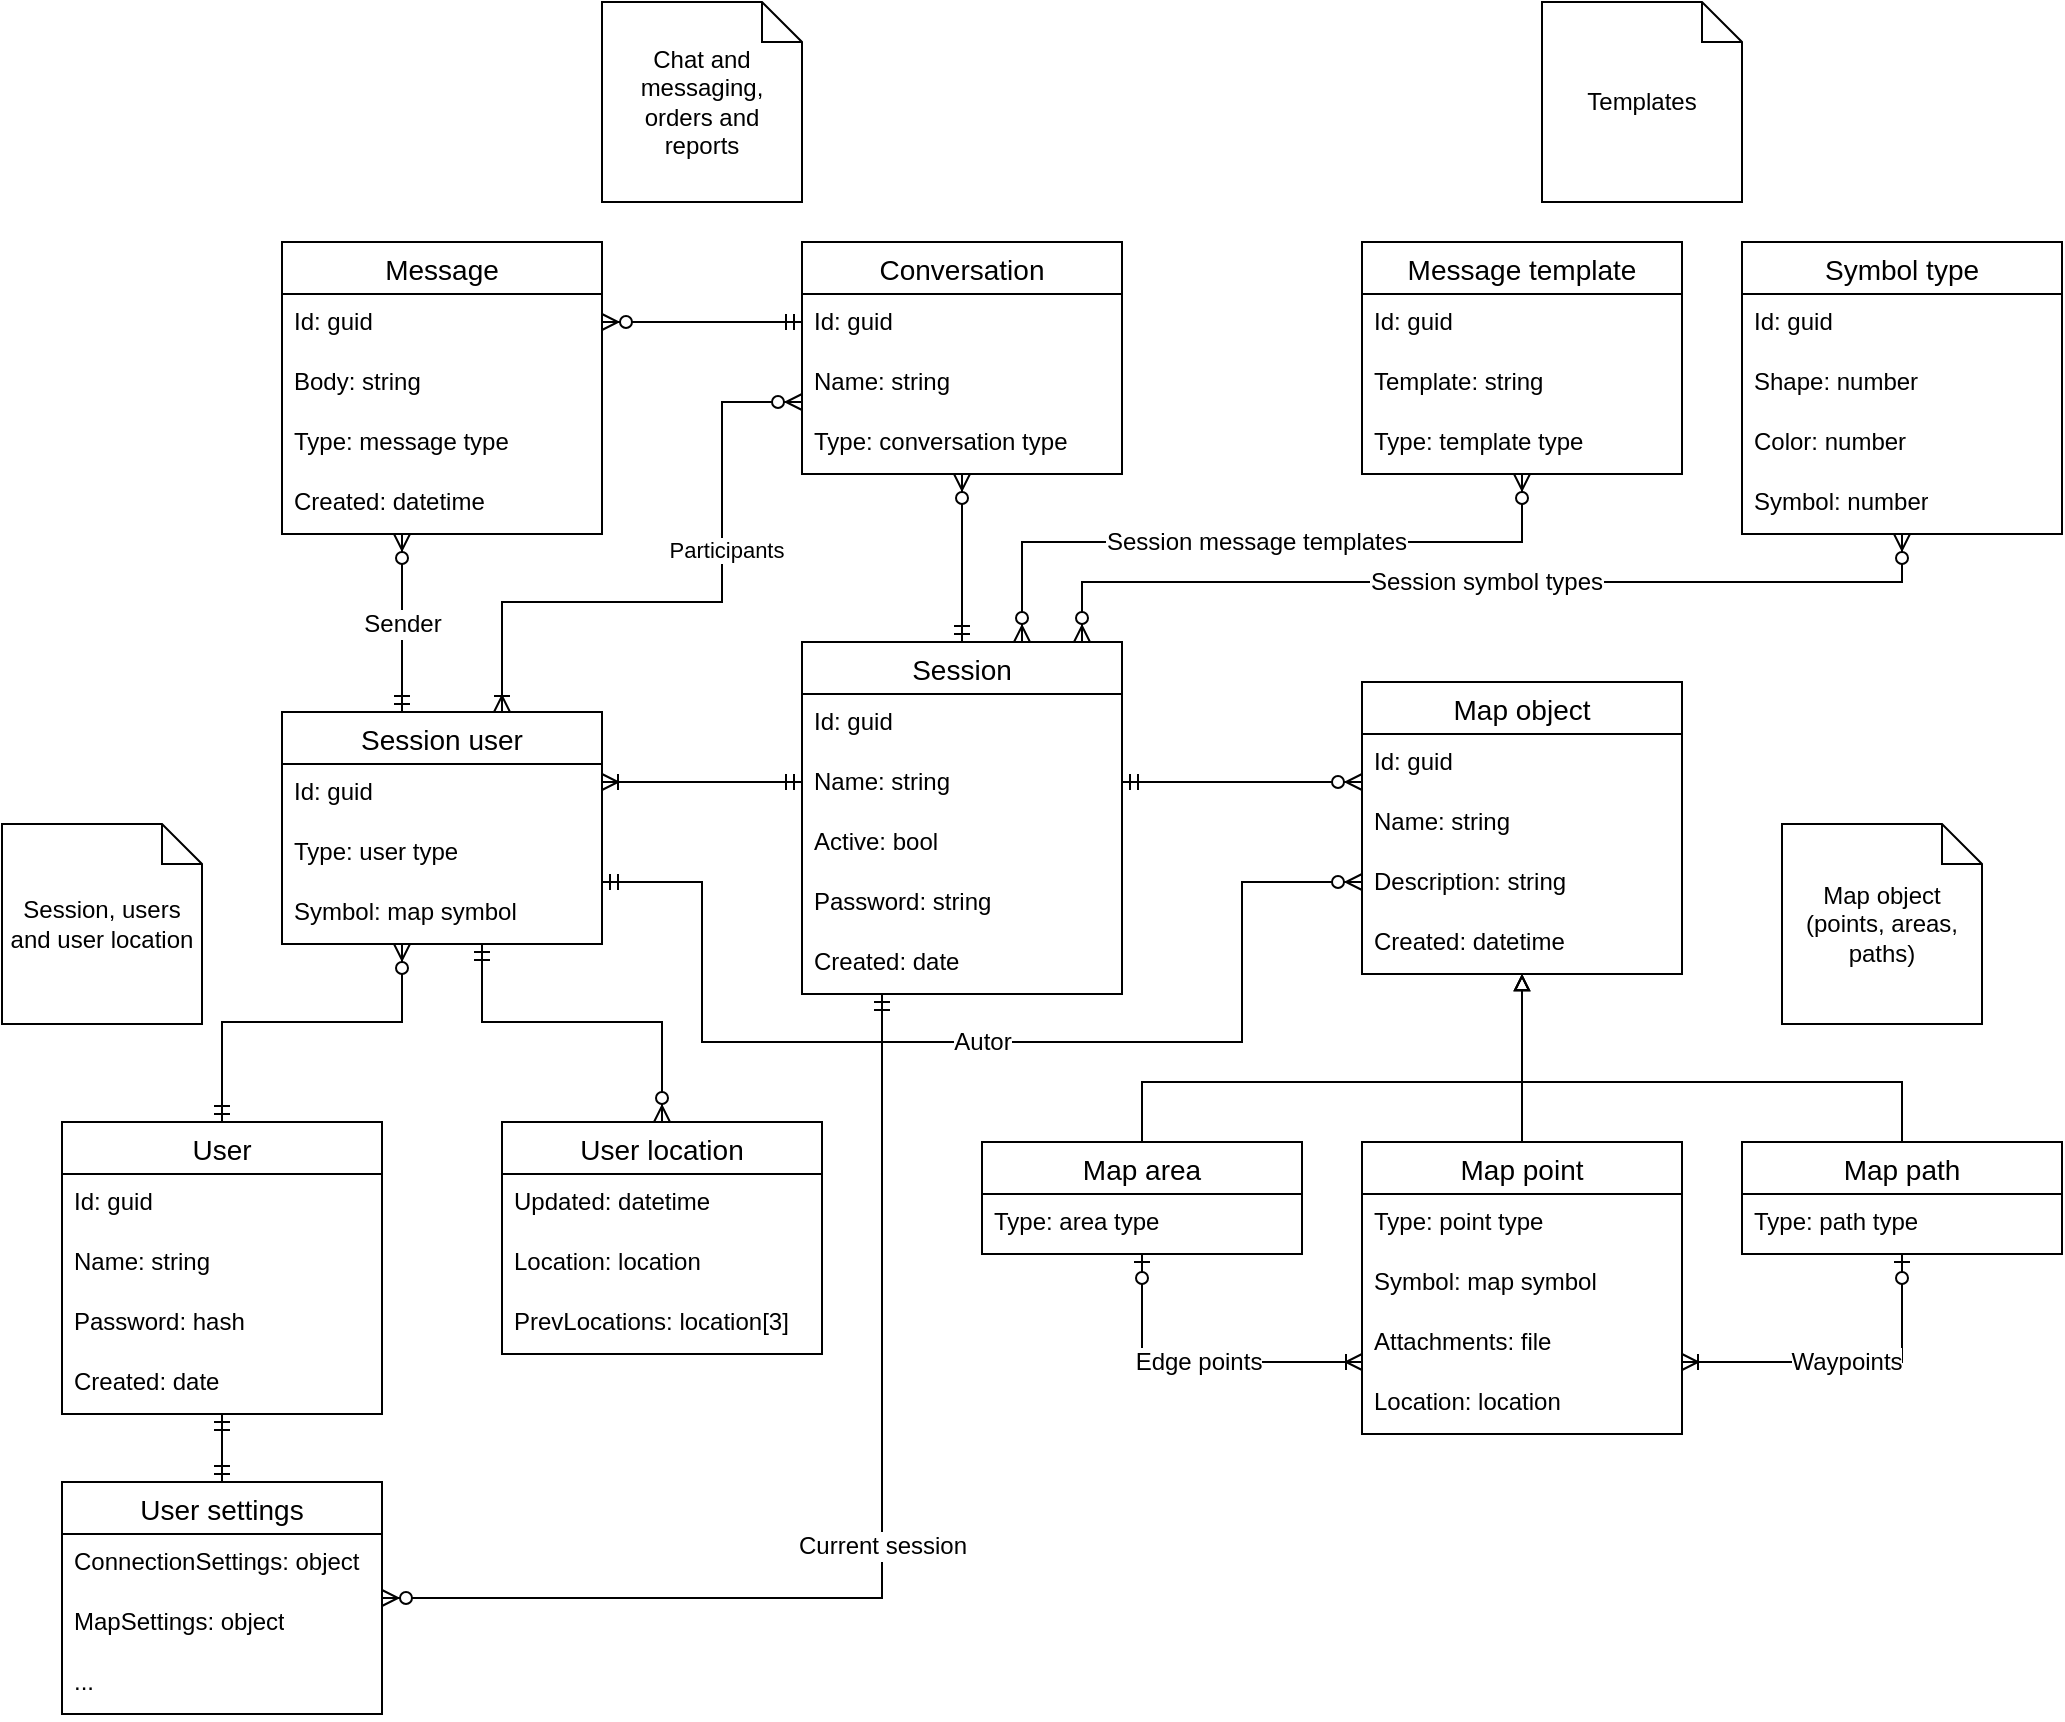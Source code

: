 <mxfile>
    <diagram name="Stránka-1" id="mxYMv7hmJ3leAyFjMj_N">
        <mxGraphModel dx="1573" dy="1900" grid="1" gridSize="10" guides="1" tooltips="1" connect="1" arrows="1" fold="1" page="1" pageScale="1" pageWidth="827" pageHeight="1169" math="0" shadow="0">
            <root>
                <mxCell id="0"/>
                <mxCell id="1" parent="0"/>
                <mxCell id="Y4CCVC96YzXtr7LLr-LR-11" value="Session" style="swimlane;fontStyle=0;childLayout=stackLayout;horizontal=1;startSize=26;horizontalStack=0;resizeParent=1;resizeParentMax=0;resizeLast=0;collapsible=1;marginBottom=0;align=center;fontSize=14;" parent="1" vertex="1">
                    <mxGeometry x="320" y="140" width="160" height="176" as="geometry">
                        <mxRectangle x="334" y="150" width="130" height="30" as="alternateBounds"/>
                    </mxGeometry>
                </mxCell>
                <mxCell id="Y4CCVC96YzXtr7LLr-LR-34" value="Id: guid" style="text;strokeColor=none;fillColor=none;spacingLeft=4;spacingRight=4;overflow=hidden;rotatable=0;points=[[0,0.5],[1,0.5]];portConstraint=eastwest;fontSize=12;whiteSpace=wrap;html=1;" parent="Y4CCVC96YzXtr7LLr-LR-11" vertex="1">
                    <mxGeometry y="26" width="160" height="30" as="geometry"/>
                </mxCell>
                <mxCell id="Y4CCVC96YzXtr7LLr-LR-12" value="Name: string" style="text;strokeColor=none;fillColor=none;spacingLeft=4;spacingRight=4;overflow=hidden;rotatable=0;points=[[0,0.5],[1,0.5]];portConstraint=eastwest;fontSize=12;whiteSpace=wrap;html=1;" parent="Y4CCVC96YzXtr7LLr-LR-11" vertex="1">
                    <mxGeometry y="56" width="160" height="30" as="geometry"/>
                </mxCell>
                <mxCell id="Y4CCVC96YzXtr7LLr-LR-13" value="Active: bool" style="text;strokeColor=none;fillColor=none;spacingLeft=4;spacingRight=4;overflow=hidden;rotatable=0;points=[[0,0.5],[1,0.5]];portConstraint=eastwest;fontSize=12;whiteSpace=wrap;html=1;" parent="Y4CCVC96YzXtr7LLr-LR-11" vertex="1">
                    <mxGeometry y="86" width="160" height="30" as="geometry"/>
                </mxCell>
                <mxCell id="4V5ZWP1HNNa23fcc5zgp-1" value="Password: string" style="text;strokeColor=none;fillColor=none;spacingLeft=4;spacingRight=4;overflow=hidden;rotatable=0;points=[[0,0.5],[1,0.5]];portConstraint=eastwest;fontSize=12;whiteSpace=wrap;html=1;" parent="Y4CCVC96YzXtr7LLr-LR-11" vertex="1">
                    <mxGeometry y="116" width="160" height="30" as="geometry"/>
                </mxCell>
                <mxCell id="Y4CCVC96YzXtr7LLr-LR-14" value="Created: date" style="text;strokeColor=none;fillColor=none;spacingLeft=4;spacingRight=4;overflow=hidden;rotatable=0;points=[[0,0.5],[1,0.5]];portConstraint=eastwest;fontSize=12;whiteSpace=wrap;html=1;" parent="Y4CCVC96YzXtr7LLr-LR-11" vertex="1">
                    <mxGeometry y="146" width="160" height="30" as="geometry"/>
                </mxCell>
                <mxCell id="Y4CCVC96YzXtr7LLr-LR-16" value="User" style="swimlane;fontStyle=0;childLayout=stackLayout;horizontal=1;startSize=26;horizontalStack=0;resizeParent=1;resizeParentMax=0;resizeLast=0;collapsible=1;marginBottom=0;align=center;fontSize=14;" parent="1" vertex="1">
                    <mxGeometry x="-50" y="380" width="160" height="146" as="geometry"/>
                </mxCell>
                <mxCell id="Y4CCVC96YzXtr7LLr-LR-35" value="Id: guid" style="text;strokeColor=none;fillColor=none;spacingLeft=4;spacingRight=4;overflow=hidden;rotatable=0;points=[[0,0.5],[1,0.5]];portConstraint=eastwest;fontSize=12;whiteSpace=wrap;html=1;" parent="Y4CCVC96YzXtr7LLr-LR-16" vertex="1">
                    <mxGeometry y="26" width="160" height="30" as="geometry"/>
                </mxCell>
                <mxCell id="Y4CCVC96YzXtr7LLr-LR-17" value="Name: string" style="text;strokeColor=none;fillColor=none;spacingLeft=4;spacingRight=4;overflow=hidden;rotatable=0;points=[[0,0.5],[1,0.5]];portConstraint=eastwest;fontSize=12;whiteSpace=wrap;html=1;" parent="Y4CCVC96YzXtr7LLr-LR-16" vertex="1">
                    <mxGeometry y="56" width="160" height="30" as="geometry"/>
                </mxCell>
                <mxCell id="Y4CCVC96YzXtr7LLr-LR-18" value="Password: hash" style="text;strokeColor=none;fillColor=none;spacingLeft=4;spacingRight=4;overflow=hidden;rotatable=0;points=[[0,0.5],[1,0.5]];portConstraint=eastwest;fontSize=12;whiteSpace=wrap;html=1;" parent="Y4CCVC96YzXtr7LLr-LR-16" vertex="1">
                    <mxGeometry y="86" width="160" height="30" as="geometry"/>
                </mxCell>
                <mxCell id="Y4CCVC96YzXtr7LLr-LR-19" value="Created: date" style="text;strokeColor=none;fillColor=none;spacingLeft=4;spacingRight=4;overflow=hidden;rotatable=0;points=[[0,0.5],[1,0.5]];portConstraint=eastwest;fontSize=12;whiteSpace=wrap;html=1;" parent="Y4CCVC96YzXtr7LLr-LR-16" vertex="1">
                    <mxGeometry y="116" width="160" height="30" as="geometry"/>
                </mxCell>
                <mxCell id="Y4CCVC96YzXtr7LLr-LR-20" value="Session user" style="swimlane;fontStyle=0;childLayout=stackLayout;horizontal=1;startSize=26;horizontalStack=0;resizeParent=1;resizeParentMax=0;resizeLast=0;collapsible=1;marginBottom=0;align=center;fontSize=14;" parent="1" vertex="1">
                    <mxGeometry x="60" y="175" width="160" height="116" as="geometry"/>
                </mxCell>
                <mxCell id="Y4CCVC96YzXtr7LLr-LR-36" value="Id: guid" style="text;strokeColor=none;fillColor=none;spacingLeft=4;spacingRight=4;overflow=hidden;rotatable=0;points=[[0,0.5],[1,0.5]];portConstraint=eastwest;fontSize=12;whiteSpace=wrap;html=1;" parent="Y4CCVC96YzXtr7LLr-LR-20" vertex="1">
                    <mxGeometry y="26" width="160" height="30" as="geometry"/>
                </mxCell>
                <mxCell id="Y4CCVC96YzXtr7LLr-LR-21" value="Type: user type" style="text;strokeColor=none;fillColor=none;spacingLeft=4;spacingRight=4;overflow=hidden;rotatable=0;points=[[0,0.5],[1,0.5]];portConstraint=eastwest;fontSize=12;whiteSpace=wrap;html=1;" parent="Y4CCVC96YzXtr7LLr-LR-20" vertex="1">
                    <mxGeometry y="56" width="160" height="30" as="geometry"/>
                </mxCell>
                <mxCell id="Y4CCVC96YzXtr7LLr-LR-22" value="Symbol: map symbol" style="text;strokeColor=none;fillColor=none;spacingLeft=4;spacingRight=4;overflow=hidden;rotatable=0;points=[[0,0.5],[1,0.5]];portConstraint=eastwest;fontSize=12;whiteSpace=wrap;html=1;" parent="Y4CCVC96YzXtr7LLr-LR-20" vertex="1">
                    <mxGeometry y="86" width="160" height="30" as="geometry"/>
                </mxCell>
                <mxCell id="Y4CCVC96YzXtr7LLr-LR-27" value="User location" style="swimlane;fontStyle=0;childLayout=stackLayout;horizontal=1;startSize=26;horizontalStack=0;resizeParent=1;resizeParentMax=0;resizeLast=0;collapsible=1;marginBottom=0;align=center;fontSize=14;" parent="1" vertex="1">
                    <mxGeometry x="170" y="380" width="160" height="116" as="geometry"/>
                </mxCell>
                <mxCell id="Y4CCVC96YzXtr7LLr-LR-28" value="Updated: datetime" style="text;strokeColor=none;fillColor=none;spacingLeft=4;spacingRight=4;overflow=hidden;rotatable=0;points=[[0,0.5],[1,0.5]];portConstraint=eastwest;fontSize=12;whiteSpace=wrap;html=1;" parent="Y4CCVC96YzXtr7LLr-LR-27" vertex="1">
                    <mxGeometry y="26" width="160" height="30" as="geometry"/>
                </mxCell>
                <mxCell id="Y4CCVC96YzXtr7LLr-LR-29" value="Location: location" style="text;strokeColor=none;fillColor=none;spacingLeft=4;spacingRight=4;overflow=hidden;rotatable=0;points=[[0,0.5],[1,0.5]];portConstraint=eastwest;fontSize=12;whiteSpace=wrap;html=1;" parent="Y4CCVC96YzXtr7LLr-LR-27" vertex="1">
                    <mxGeometry y="56" width="160" height="30" as="geometry"/>
                </mxCell>
                <mxCell id="Y4CCVC96YzXtr7LLr-LR-30" value="PrevLocations: location[3]" style="text;strokeColor=none;fillColor=none;spacingLeft=4;spacingRight=4;overflow=hidden;rotatable=0;points=[[0,0.5],[1,0.5]];portConstraint=eastwest;fontSize=12;whiteSpace=wrap;html=1;" parent="Y4CCVC96YzXtr7LLr-LR-27" vertex="1">
                    <mxGeometry y="86" width="160" height="30" as="geometry"/>
                </mxCell>
                <mxCell id="Y4CCVC96YzXtr7LLr-LR-31" value="" style="edgeStyle=orthogonalEdgeStyle;fontSize=12;html=1;endArrow=ERoneToMany;startArrow=ERmandOne;rounded=0;" parent="1" source="Y4CCVC96YzXtr7LLr-LR-11" target="Y4CCVC96YzXtr7LLr-LR-20" edge="1">
                    <mxGeometry width="100" height="100" relative="1" as="geometry">
                        <mxPoint x="600" y="390" as="sourcePoint"/>
                        <mxPoint x="700" y="290" as="targetPoint"/>
                        <Array as="points">
                            <mxPoint x="270" y="210"/>
                            <mxPoint x="270" y="210"/>
                        </Array>
                    </mxGeometry>
                </mxCell>
                <mxCell id="Y4CCVC96YzXtr7LLr-LR-32" value="" style="edgeStyle=orthogonalEdgeStyle;fontSize=12;html=1;endArrow=ERzeroToMany;startArrow=ERmandOne;rounded=0;" parent="1" source="Y4CCVC96YzXtr7LLr-LR-16" target="Y4CCVC96YzXtr7LLr-LR-20" edge="1">
                    <mxGeometry width="100" height="100" relative="1" as="geometry">
                        <mxPoint x="190" y="410" as="sourcePoint"/>
                        <mxPoint x="290" y="310" as="targetPoint"/>
                        <Array as="points">
                            <mxPoint x="30" y="330"/>
                            <mxPoint x="120" y="330"/>
                        </Array>
                    </mxGeometry>
                </mxCell>
                <mxCell id="Y4CCVC96YzXtr7LLr-LR-37" value="" style="edgeStyle=orthogonalEdgeStyle;fontSize=12;html=1;endArrow=ERzeroToMany;startArrow=ERmandOne;rounded=0;" parent="1" source="Y4CCVC96YzXtr7LLr-LR-20" target="Y4CCVC96YzXtr7LLr-LR-27" edge="1">
                    <mxGeometry width="100" height="100" relative="1" as="geometry">
                        <mxPoint x="410" y="470" as="sourcePoint"/>
                        <mxPoint x="510" y="370" as="targetPoint"/>
                        <Array as="points">
                            <mxPoint x="160" y="330"/>
                            <mxPoint x="250" y="330"/>
                        </Array>
                    </mxGeometry>
                </mxCell>
                <mxCell id="Y4CCVC96YzXtr7LLr-LR-40" value="User settings" style="swimlane;fontStyle=0;childLayout=stackLayout;horizontal=1;startSize=26;horizontalStack=0;resizeParent=1;resizeParentMax=0;resizeLast=0;collapsible=1;marginBottom=0;align=center;fontSize=14;" parent="1" vertex="1">
                    <mxGeometry x="-50" y="560" width="160" height="116" as="geometry"/>
                </mxCell>
                <mxCell id="Y4CCVC96YzXtr7LLr-LR-41" value="ConnectionSettings: object" style="text;strokeColor=none;fillColor=none;spacingLeft=4;spacingRight=4;overflow=hidden;rotatable=0;points=[[0,0.5],[1,0.5]];portConstraint=eastwest;fontSize=12;whiteSpace=wrap;html=1;" parent="Y4CCVC96YzXtr7LLr-LR-40" vertex="1">
                    <mxGeometry y="26" width="160" height="30" as="geometry"/>
                </mxCell>
                <mxCell id="Y4CCVC96YzXtr7LLr-LR-42" value="MapSettings: object" style="text;strokeColor=none;fillColor=none;spacingLeft=4;spacingRight=4;overflow=hidden;rotatable=0;points=[[0,0.5],[1,0.5]];portConstraint=eastwest;fontSize=12;whiteSpace=wrap;html=1;" parent="Y4CCVC96YzXtr7LLr-LR-40" vertex="1">
                    <mxGeometry y="56" width="160" height="30" as="geometry"/>
                </mxCell>
                <mxCell id="Y4CCVC96YzXtr7LLr-LR-43" value="..." style="text;strokeColor=none;fillColor=none;spacingLeft=4;spacingRight=4;overflow=hidden;rotatable=0;points=[[0,0.5],[1,0.5]];portConstraint=eastwest;fontSize=12;whiteSpace=wrap;html=1;" parent="Y4CCVC96YzXtr7LLr-LR-40" vertex="1">
                    <mxGeometry y="86" width="160" height="30" as="geometry"/>
                </mxCell>
                <mxCell id="Y4CCVC96YzXtr7LLr-LR-44" value="" style="edgeStyle=orthogonalEdgeStyle;fontSize=12;html=1;endArrow=ERmandOne;startArrow=ERmandOne;rounded=0;" parent="1" source="Y4CCVC96YzXtr7LLr-LR-40" target="Y4CCVC96YzXtr7LLr-LR-16" edge="1">
                    <mxGeometry width="100" height="100" relative="1" as="geometry">
                        <mxPoint x="-140" y="690" as="sourcePoint"/>
                        <mxPoint x="-40" y="590" as="targetPoint"/>
                    </mxGeometry>
                </mxCell>
                <mxCell id="Y4CCVC96YzXtr7LLr-LR-45" value="Session, users and user location" style="shape=note;size=20;whiteSpace=wrap;html=1;" parent="1" vertex="1">
                    <mxGeometry x="-80" y="231" width="100" height="100" as="geometry"/>
                </mxCell>
                <mxCell id="Y4CCVC96YzXtr7LLr-LR-46" value="Conversation" style="swimlane;fontStyle=0;childLayout=stackLayout;horizontal=1;startSize=26;horizontalStack=0;resizeParent=1;resizeParentMax=0;resizeLast=0;collapsible=1;marginBottom=0;align=center;fontSize=14;" parent="1" vertex="1">
                    <mxGeometry x="320" y="-60" width="160" height="116" as="geometry"/>
                </mxCell>
                <mxCell id="Y4CCVC96YzXtr7LLr-LR-47" value="Id: guid" style="text;strokeColor=none;fillColor=none;spacingLeft=4;spacingRight=4;overflow=hidden;rotatable=0;points=[[0,0.5],[1,0.5]];portConstraint=eastwest;fontSize=12;whiteSpace=wrap;html=1;" parent="Y4CCVC96YzXtr7LLr-LR-46" vertex="1">
                    <mxGeometry y="26" width="160" height="30" as="geometry"/>
                </mxCell>
                <mxCell id="Y4CCVC96YzXtr7LLr-LR-48" value="Name: string" style="text;strokeColor=none;fillColor=none;spacingLeft=4;spacingRight=4;overflow=hidden;rotatable=0;points=[[0,0.5],[1,0.5]];portConstraint=eastwest;fontSize=12;whiteSpace=wrap;html=1;" parent="Y4CCVC96YzXtr7LLr-LR-46" vertex="1">
                    <mxGeometry y="56" width="160" height="30" as="geometry"/>
                </mxCell>
                <mxCell id="Y4CCVC96YzXtr7LLr-LR-49" value="Type: conversation type" style="text;strokeColor=none;fillColor=none;spacingLeft=4;spacingRight=4;overflow=hidden;rotatable=0;points=[[0,0.5],[1,0.5]];portConstraint=eastwest;fontSize=12;whiteSpace=wrap;html=1;" parent="Y4CCVC96YzXtr7LLr-LR-46" vertex="1">
                    <mxGeometry y="86" width="160" height="30" as="geometry"/>
                </mxCell>
                <mxCell id="Y4CCVC96YzXtr7LLr-LR-50" value="" style="edgeStyle=orthogonalEdgeStyle;fontSize=12;html=1;endArrow=ERzeroToMany;startArrow=ERmandOne;rounded=0;" parent="1" source="Y4CCVC96YzXtr7LLr-LR-11" target="Y4CCVC96YzXtr7LLr-LR-46" edge="1">
                    <mxGeometry width="100" height="100" relative="1" as="geometry">
                        <mxPoint x="570" y="460" as="sourcePoint"/>
                        <mxPoint x="670" y="360" as="targetPoint"/>
                    </mxGeometry>
                </mxCell>
                <mxCell id="Y4CCVC96YzXtr7LLr-LR-51" value="Message" style="swimlane;fontStyle=0;childLayout=stackLayout;horizontal=1;startSize=26;horizontalStack=0;resizeParent=1;resizeParentMax=0;resizeLast=0;collapsible=1;marginBottom=0;align=center;fontSize=14;" parent="1" vertex="1">
                    <mxGeometry x="60" y="-60" width="160" height="146" as="geometry"/>
                </mxCell>
                <mxCell id="Y4CCVC96YzXtr7LLr-LR-52" value="Id: guid" style="text;strokeColor=none;fillColor=none;spacingLeft=4;spacingRight=4;overflow=hidden;rotatable=0;points=[[0,0.5],[1,0.5]];portConstraint=eastwest;fontSize=12;whiteSpace=wrap;html=1;" parent="Y4CCVC96YzXtr7LLr-LR-51" vertex="1">
                    <mxGeometry y="26" width="160" height="30" as="geometry"/>
                </mxCell>
                <mxCell id="Y4CCVC96YzXtr7LLr-LR-53" value="Body: string" style="text;strokeColor=none;fillColor=none;spacingLeft=4;spacingRight=4;overflow=hidden;rotatable=0;points=[[0,0.5],[1,0.5]];portConstraint=eastwest;fontSize=12;whiteSpace=wrap;html=1;" parent="Y4CCVC96YzXtr7LLr-LR-51" vertex="1">
                    <mxGeometry y="56" width="160" height="30" as="geometry"/>
                </mxCell>
                <mxCell id="Y4CCVC96YzXtr7LLr-LR-62" value="Type: message type" style="text;strokeColor=none;fillColor=none;spacingLeft=4;spacingRight=4;overflow=hidden;rotatable=0;points=[[0,0.5],[1,0.5]];portConstraint=eastwest;fontSize=12;whiteSpace=wrap;html=1;" parent="Y4CCVC96YzXtr7LLr-LR-51" vertex="1">
                    <mxGeometry y="86" width="160" height="30" as="geometry"/>
                </mxCell>
                <mxCell id="Y4CCVC96YzXtr7LLr-LR-54" value="Created: datetime" style="text;strokeColor=none;fillColor=none;spacingLeft=4;spacingRight=4;overflow=hidden;rotatable=0;points=[[0,0.5],[1,0.5]];portConstraint=eastwest;fontSize=12;whiteSpace=wrap;html=1;" parent="Y4CCVC96YzXtr7LLr-LR-51" vertex="1">
                    <mxGeometry y="116" width="160" height="30" as="geometry"/>
                </mxCell>
                <mxCell id="Y4CCVC96YzXtr7LLr-LR-55" value="" style="edgeStyle=orthogonalEdgeStyle;fontSize=12;html=1;endArrow=ERzeroToMany;startArrow=ERmandOne;rounded=0;" parent="1" source="Y4CCVC96YzXtr7LLr-LR-46" target="Y4CCVC96YzXtr7LLr-LR-51" edge="1">
                    <mxGeometry width="100" height="100" relative="1" as="geometry">
                        <mxPoint x="460" y="560" as="sourcePoint"/>
                        <mxPoint x="560" y="460" as="targetPoint"/>
                        <Array as="points">
                            <mxPoint x="270" y="-20"/>
                            <mxPoint x="270" y="-20"/>
                        </Array>
                    </mxGeometry>
                </mxCell>
                <mxCell id="Y4CCVC96YzXtr7LLr-LR-56" value="Chat and messaging, orders and reports" style="shape=note;size=20;whiteSpace=wrap;html=1;" parent="1" vertex="1">
                    <mxGeometry x="220" y="-180" width="100" height="100" as="geometry"/>
                </mxCell>
                <mxCell id="Y4CCVC96YzXtr7LLr-LR-57" value="Sender" style="edgeStyle=orthogonalEdgeStyle;fontSize=12;html=1;endArrow=ERzeroToMany;startArrow=ERmandOne;rounded=0;" parent="1" source="Y4CCVC96YzXtr7LLr-LR-20" target="Y4CCVC96YzXtr7LLr-LR-51" edge="1">
                    <mxGeometry width="100" height="100" relative="1" as="geometry">
                        <mxPoint x="240" y="180" as="sourcePoint"/>
                        <mxPoint x="340" y="80" as="targetPoint"/>
                        <Array as="points">
                            <mxPoint x="120" y="140"/>
                            <mxPoint x="120" y="140"/>
                        </Array>
                    </mxGeometry>
                </mxCell>
                <mxCell id="Y4CCVC96YzXtr7LLr-LR-59" value="" style="fontSize=12;html=1;endArrow=ERzeroToMany;endFill=1;startArrow=ERoneToMany;rounded=0;edgeStyle=orthogonalEdgeStyle;startFill=0;" parent="1" source="Y4CCVC96YzXtr7LLr-LR-20" target="Y4CCVC96YzXtr7LLr-LR-46" edge="1">
                    <mxGeometry width="100" height="100" relative="1" as="geometry">
                        <mxPoint x="570" y="180" as="sourcePoint"/>
                        <mxPoint x="670" y="80" as="targetPoint"/>
                        <Array as="points">
                            <mxPoint x="170" y="120"/>
                            <mxPoint x="280" y="120"/>
                            <mxPoint x="280" y="20"/>
                        </Array>
                    </mxGeometry>
                </mxCell>
                <mxCell id="Y4CCVC96YzXtr7LLr-LR-61" value="Participants" style="edgeLabel;html=1;align=center;verticalAlign=middle;resizable=0;points=[];" parent="Y4CCVC96YzXtr7LLr-LR-59" vertex="1" connectable="0">
                    <mxGeometry x="0.254" y="-2" relative="1" as="geometry">
                        <mxPoint as="offset"/>
                    </mxGeometry>
                </mxCell>
                <mxCell id="jBudnDSSkXG4KW2U2CU4-37" style="edgeStyle=orthogonalEdgeStyle;rounded=0;orthogonalLoop=1;jettySize=auto;html=1;endArrow=block;endFill=0;" parent="1" source="jBudnDSSkXG4KW2U2CU4-1" target="jBudnDSSkXG4KW2U2CU4-30" edge="1">
                    <mxGeometry relative="1" as="geometry"/>
                </mxCell>
                <mxCell id="jBudnDSSkXG4KW2U2CU4-1" value="Map point" style="swimlane;fontStyle=0;childLayout=stackLayout;horizontal=1;startSize=26;horizontalStack=0;resizeParent=1;resizeParentMax=0;resizeLast=0;collapsible=1;marginBottom=0;align=center;fontSize=14;" parent="1" vertex="1">
                    <mxGeometry x="600" y="390" width="160" height="146" as="geometry"/>
                </mxCell>
                <mxCell id="jBudnDSSkXG4KW2U2CU4-3" value="Type: point type" style="text;strokeColor=none;fillColor=none;spacingLeft=4;spacingRight=4;overflow=hidden;rotatable=0;points=[[0,0.5],[1,0.5]];portConstraint=eastwest;fontSize=12;whiteSpace=wrap;html=1;" parent="jBudnDSSkXG4KW2U2CU4-1" vertex="1">
                    <mxGeometry y="26" width="160" height="30" as="geometry"/>
                </mxCell>
                <mxCell id="jBudnDSSkXG4KW2U2CU4-10" value="Symbol: map symbol" style="text;strokeColor=none;fillColor=none;spacingLeft=4;spacingRight=4;overflow=hidden;rotatable=0;points=[[0,0.5],[1,0.5]];portConstraint=eastwest;fontSize=12;whiteSpace=wrap;html=1;" parent="jBudnDSSkXG4KW2U2CU4-1" vertex="1">
                    <mxGeometry y="56" width="160" height="30" as="geometry"/>
                </mxCell>
                <mxCell id="jBudnDSSkXG4KW2U2CU4-6" value="Attachments: file" style="text;strokeColor=none;fillColor=none;spacingLeft=4;spacingRight=4;overflow=hidden;rotatable=0;points=[[0,0.5],[1,0.5]];portConstraint=eastwest;fontSize=12;whiteSpace=wrap;html=1;" parent="jBudnDSSkXG4KW2U2CU4-1" vertex="1">
                    <mxGeometry y="86" width="160" height="30" as="geometry"/>
                </mxCell>
                <mxCell id="jBudnDSSkXG4KW2U2CU4-8" value="Location: location" style="text;strokeColor=none;fillColor=none;spacingLeft=4;spacingRight=4;overflow=hidden;rotatable=0;points=[[0,0.5],[1,0.5]];portConstraint=eastwest;fontSize=12;whiteSpace=wrap;html=1;" parent="jBudnDSSkXG4KW2U2CU4-1" vertex="1">
                    <mxGeometry y="116" width="160" height="30" as="geometry"/>
                </mxCell>
                <mxCell id="jBudnDSSkXG4KW2U2CU4-38" style="edgeStyle=orthogonalEdgeStyle;rounded=0;orthogonalLoop=1;jettySize=auto;html=1;endArrow=block;endFill=0;" parent="1" source="jBudnDSSkXG4KW2U2CU4-13" target="jBudnDSSkXG4KW2U2CU4-30" edge="1">
                    <mxGeometry relative="1" as="geometry">
                        <Array as="points">
                            <mxPoint x="490" y="360"/>
                            <mxPoint x="680" y="360"/>
                        </Array>
                    </mxGeometry>
                </mxCell>
                <mxCell id="jBudnDSSkXG4KW2U2CU4-13" value="Map area" style="swimlane;fontStyle=0;childLayout=stackLayout;horizontal=1;startSize=26;horizontalStack=0;resizeParent=1;resizeParentMax=0;resizeLast=0;collapsible=1;marginBottom=0;align=center;fontSize=14;" parent="1" vertex="1">
                    <mxGeometry x="410" y="390" width="160" height="56" as="geometry"/>
                </mxCell>
                <mxCell id="jBudnDSSkXG4KW2U2CU4-16" value="Type: area type" style="text;strokeColor=none;fillColor=none;spacingLeft=4;spacingRight=4;overflow=hidden;rotatable=0;points=[[0,0.5],[1,0.5]];portConstraint=eastwest;fontSize=12;whiteSpace=wrap;html=1;" parent="jBudnDSSkXG4KW2U2CU4-13" vertex="1">
                    <mxGeometry y="26" width="160" height="30" as="geometry"/>
                </mxCell>
                <mxCell id="jBudnDSSkXG4KW2U2CU4-39" style="edgeStyle=orthogonalEdgeStyle;rounded=0;orthogonalLoop=1;jettySize=auto;html=1;endArrow=block;endFill=0;" parent="1" source="jBudnDSSkXG4KW2U2CU4-20" target="jBudnDSSkXG4KW2U2CU4-30" edge="1">
                    <mxGeometry relative="1" as="geometry">
                        <Array as="points">
                            <mxPoint x="870" y="360"/>
                            <mxPoint x="680" y="360"/>
                        </Array>
                    </mxGeometry>
                </mxCell>
                <mxCell id="jBudnDSSkXG4KW2U2CU4-20" value="Map path" style="swimlane;fontStyle=0;childLayout=stackLayout;horizontal=1;startSize=26;horizontalStack=0;resizeParent=1;resizeParentMax=0;resizeLast=0;collapsible=1;marginBottom=0;align=center;fontSize=14;" parent="1" vertex="1">
                    <mxGeometry x="790" y="390" width="160" height="56" as="geometry"/>
                </mxCell>
                <mxCell id="jBudnDSSkXG4KW2U2CU4-23" value="Type: path type" style="text;strokeColor=none;fillColor=none;spacingLeft=4;spacingRight=4;overflow=hidden;rotatable=0;points=[[0,0.5],[1,0.5]];portConstraint=eastwest;fontSize=12;whiteSpace=wrap;html=1;" parent="jBudnDSSkXG4KW2U2CU4-20" vertex="1">
                    <mxGeometry y="26" width="160" height="30" as="geometry"/>
                </mxCell>
                <mxCell id="jBudnDSSkXG4KW2U2CU4-30" value="Map object" style="swimlane;fontStyle=0;childLayout=stackLayout;horizontal=1;startSize=26;horizontalStack=0;resizeParent=1;resizeParentMax=0;resizeLast=0;collapsible=1;marginBottom=0;align=center;fontSize=14;" parent="1" vertex="1">
                    <mxGeometry x="600" y="160" width="160" height="146" as="geometry"/>
                </mxCell>
                <mxCell id="jBudnDSSkXG4KW2U2CU4-31" value="Id: guid" style="text;strokeColor=none;fillColor=none;spacingLeft=4;spacingRight=4;overflow=hidden;rotatable=0;points=[[0,0.5],[1,0.5]];portConstraint=eastwest;fontSize=12;whiteSpace=wrap;html=1;" parent="jBudnDSSkXG4KW2U2CU4-30" vertex="1">
                    <mxGeometry y="26" width="160" height="30" as="geometry"/>
                </mxCell>
                <mxCell id="jBudnDSSkXG4KW2U2CU4-32" value="Name: string" style="text;strokeColor=none;fillColor=none;spacingLeft=4;spacingRight=4;overflow=hidden;rotatable=0;points=[[0,0.5],[1,0.5]];portConstraint=eastwest;fontSize=12;whiteSpace=wrap;html=1;" parent="jBudnDSSkXG4KW2U2CU4-30" vertex="1">
                    <mxGeometry y="56" width="160" height="30" as="geometry"/>
                </mxCell>
                <mxCell id="jBudnDSSkXG4KW2U2CU4-33" value="Description: string" style="text;strokeColor=none;fillColor=none;spacingLeft=4;spacingRight=4;overflow=hidden;rotatable=0;points=[[0,0.5],[1,0.5]];portConstraint=eastwest;fontSize=12;whiteSpace=wrap;html=1;" parent="jBudnDSSkXG4KW2U2CU4-30" vertex="1">
                    <mxGeometry y="86" width="160" height="30" as="geometry"/>
                </mxCell>
                <mxCell id="jBudnDSSkXG4KW2U2CU4-34" value="Created: datetime" style="text;strokeColor=none;fillColor=none;spacingLeft=4;spacingRight=4;overflow=hidden;rotatable=0;points=[[0,0.5],[1,0.5]];portConstraint=eastwest;fontSize=12;whiteSpace=wrap;html=1;" parent="jBudnDSSkXG4KW2U2CU4-30" vertex="1">
                    <mxGeometry y="116" width="160" height="30" as="geometry"/>
                </mxCell>
                <mxCell id="jBudnDSSkXG4KW2U2CU4-35" value="" style="edgeStyle=orthogonalEdgeStyle;fontSize=12;html=1;endArrow=ERzeroToMany;startArrow=ERmandOne;rounded=0;" parent="1" source="Y4CCVC96YzXtr7LLr-LR-11" target="jBudnDSSkXG4KW2U2CU4-30" edge="1">
                    <mxGeometry width="100" height="100" relative="1" as="geometry">
                        <mxPoint x="640" y="490" as="sourcePoint"/>
                        <mxPoint x="740" y="390" as="targetPoint"/>
                        <Array as="points">
                            <mxPoint x="570" y="210"/>
                            <mxPoint x="570" y="210"/>
                        </Array>
                    </mxGeometry>
                </mxCell>
                <mxCell id="jBudnDSSkXG4KW2U2CU4-36" value="Autor" style="edgeStyle=orthogonalEdgeStyle;fontSize=12;html=1;endArrow=ERzeroToMany;startArrow=ERmandOne;rounded=0;" parent="1" source="Y4CCVC96YzXtr7LLr-LR-20" target="jBudnDSSkXG4KW2U2CU4-30" edge="1">
                    <mxGeometry width="100" height="100" relative="1" as="geometry">
                        <mxPoint x="510" y="430" as="sourcePoint"/>
                        <mxPoint x="610" y="330" as="targetPoint"/>
                        <Array as="points">
                            <mxPoint x="270" y="260"/>
                            <mxPoint x="270" y="340"/>
                            <mxPoint x="540" y="340"/>
                            <mxPoint x="540" y="260"/>
                        </Array>
                    </mxGeometry>
                </mxCell>
                <mxCell id="jBudnDSSkXG4KW2U2CU4-40" value="Edge points" style="edgeStyle=orthogonalEdgeStyle;fontSize=12;html=1;endArrow=ERoneToMany;startArrow=ERzeroToOne;rounded=0;" parent="1" source="jBudnDSSkXG4KW2U2CU4-13" target="jBudnDSSkXG4KW2U2CU4-1" edge="1">
                    <mxGeometry width="100" height="100" relative="1" as="geometry">
                        <mxPoint x="480" y="620" as="sourcePoint"/>
                        <mxPoint x="580" y="520" as="targetPoint"/>
                        <Array as="points">
                            <mxPoint x="490" y="500"/>
                        </Array>
                    </mxGeometry>
                </mxCell>
                <mxCell id="jBudnDSSkXG4KW2U2CU4-41" value="Waypoints" style="edgeStyle=orthogonalEdgeStyle;fontSize=12;html=1;endArrow=ERoneToMany;startArrow=ERzeroToOne;rounded=0;" parent="1" source="jBudnDSSkXG4KW2U2CU4-20" target="jBudnDSSkXG4KW2U2CU4-1" edge="1">
                    <mxGeometry width="100" height="100" relative="1" as="geometry">
                        <mxPoint x="890" y="650" as="sourcePoint"/>
                        <mxPoint x="990" y="550" as="targetPoint"/>
                        <Array as="points">
                            <mxPoint x="870" y="500"/>
                        </Array>
                    </mxGeometry>
                </mxCell>
                <mxCell id="jBudnDSSkXG4KW2U2CU4-42" value="Map object (points, areas, paths)" style="shape=note;size=20;whiteSpace=wrap;html=1;" parent="1" vertex="1">
                    <mxGeometry x="810" y="231" width="100" height="100" as="geometry"/>
                </mxCell>
                <mxCell id="jBudnDSSkXG4KW2U2CU4-43" value="Message template" style="swimlane;fontStyle=0;childLayout=stackLayout;horizontal=1;startSize=26;horizontalStack=0;resizeParent=1;resizeParentMax=0;resizeLast=0;collapsible=1;marginBottom=0;align=center;fontSize=14;" parent="1" vertex="1">
                    <mxGeometry x="600" y="-60" width="160" height="116" as="geometry"/>
                </mxCell>
                <mxCell id="jBudnDSSkXG4KW2U2CU4-44" value="Id: guid" style="text;strokeColor=none;fillColor=none;spacingLeft=4;spacingRight=4;overflow=hidden;rotatable=0;points=[[0,0.5],[1,0.5]];portConstraint=eastwest;fontSize=12;whiteSpace=wrap;html=1;" parent="jBudnDSSkXG4KW2U2CU4-43" vertex="1">
                    <mxGeometry y="26" width="160" height="30" as="geometry"/>
                </mxCell>
                <mxCell id="jBudnDSSkXG4KW2U2CU4-45" value="Template: string" style="text;strokeColor=none;fillColor=none;spacingLeft=4;spacingRight=4;overflow=hidden;rotatable=0;points=[[0,0.5],[1,0.5]];portConstraint=eastwest;fontSize=12;whiteSpace=wrap;html=1;" parent="jBudnDSSkXG4KW2U2CU4-43" vertex="1">
                    <mxGeometry y="56" width="160" height="30" as="geometry"/>
                </mxCell>
                <mxCell id="jBudnDSSkXG4KW2U2CU4-46" value="Type: template type" style="text;strokeColor=none;fillColor=none;spacingLeft=4;spacingRight=4;overflow=hidden;rotatable=0;points=[[0,0.5],[1,0.5]];portConstraint=eastwest;fontSize=12;whiteSpace=wrap;html=1;" parent="jBudnDSSkXG4KW2U2CU4-43" vertex="1">
                    <mxGeometry y="86" width="160" height="30" as="geometry"/>
                </mxCell>
                <mxCell id="jBudnDSSkXG4KW2U2CU4-47" value="Symbol type" style="swimlane;fontStyle=0;childLayout=stackLayout;horizontal=1;startSize=26;horizontalStack=0;resizeParent=1;resizeParentMax=0;resizeLast=0;collapsible=1;marginBottom=0;align=center;fontSize=14;" parent="1" vertex="1">
                    <mxGeometry x="790" y="-60" width="160" height="146" as="geometry"/>
                </mxCell>
                <mxCell id="jBudnDSSkXG4KW2U2CU4-48" value="Id: guid" style="text;strokeColor=none;fillColor=none;spacingLeft=4;spacingRight=4;overflow=hidden;rotatable=0;points=[[0,0.5],[1,0.5]];portConstraint=eastwest;fontSize=12;whiteSpace=wrap;html=1;" parent="jBudnDSSkXG4KW2U2CU4-47" vertex="1">
                    <mxGeometry y="26" width="160" height="30" as="geometry"/>
                </mxCell>
                <mxCell id="jBudnDSSkXG4KW2U2CU4-49" value="Shape: number" style="text;strokeColor=none;fillColor=none;spacingLeft=4;spacingRight=4;overflow=hidden;rotatable=0;points=[[0,0.5],[1,0.5]];portConstraint=eastwest;fontSize=12;whiteSpace=wrap;html=1;" parent="jBudnDSSkXG4KW2U2CU4-47" vertex="1">
                    <mxGeometry y="56" width="160" height="30" as="geometry"/>
                </mxCell>
                <mxCell id="jBudnDSSkXG4KW2U2CU4-50" value="Color: number" style="text;strokeColor=none;fillColor=none;spacingLeft=4;spacingRight=4;overflow=hidden;rotatable=0;points=[[0,0.5],[1,0.5]];portConstraint=eastwest;fontSize=12;whiteSpace=wrap;html=1;" parent="jBudnDSSkXG4KW2U2CU4-47" vertex="1">
                    <mxGeometry y="86" width="160" height="30" as="geometry"/>
                </mxCell>
                <mxCell id="jBudnDSSkXG4KW2U2CU4-51" value="Symbol: number" style="text;strokeColor=none;fillColor=none;spacingLeft=4;spacingRight=4;overflow=hidden;rotatable=0;points=[[0,0.5],[1,0.5]];portConstraint=eastwest;fontSize=12;whiteSpace=wrap;html=1;" parent="jBudnDSSkXG4KW2U2CU4-47" vertex="1">
                    <mxGeometry y="116" width="160" height="30" as="geometry"/>
                </mxCell>
                <mxCell id="jBudnDSSkXG4KW2U2CU4-52" value="Session message templates" style="edgeStyle=orthogonalEdgeStyle;fontSize=12;html=1;endArrow=ERzeroToMany;endFill=1;startArrow=ERzeroToMany;rounded=0;" parent="1" source="Y4CCVC96YzXtr7LLr-LR-11" target="jBudnDSSkXG4KW2U2CU4-43" edge="1">
                    <mxGeometry width="100" height="100" relative="1" as="geometry">
                        <mxPoint x="490" y="180" as="sourcePoint"/>
                        <mxPoint x="590" y="80" as="targetPoint"/>
                        <Array as="points">
                            <mxPoint x="430" y="90"/>
                            <mxPoint x="680" y="90"/>
                        </Array>
                    </mxGeometry>
                </mxCell>
                <mxCell id="jBudnDSSkXG4KW2U2CU4-53" value="Session symbol types" style="edgeStyle=orthogonalEdgeStyle;fontSize=12;html=1;endArrow=ERzeroToMany;endFill=1;startArrow=ERzeroToMany;rounded=0;" parent="1" source="Y4CCVC96YzXtr7LLr-LR-11" target="jBudnDSSkXG4KW2U2CU4-47" edge="1">
                    <mxGeometry width="100" height="100" relative="1" as="geometry">
                        <mxPoint x="840" y="280" as="sourcePoint"/>
                        <mxPoint x="940" y="180" as="targetPoint"/>
                        <Array as="points">
                            <mxPoint x="460" y="110"/>
                            <mxPoint x="870" y="110"/>
                        </Array>
                    </mxGeometry>
                </mxCell>
                <mxCell id="jBudnDSSkXG4KW2U2CU4-54" value="Templates" style="shape=note;size=20;whiteSpace=wrap;html=1;" parent="1" vertex="1">
                    <mxGeometry x="690" y="-180" width="100" height="100" as="geometry"/>
                </mxCell>
                <mxCell id="jBudnDSSkXG4KW2U2CU4-55" value="Current session" style="edgeStyle=orthogonalEdgeStyle;fontSize=12;html=1;endArrow=ERzeroToMany;startArrow=ERmandOne;rounded=0;" parent="1" source="Y4CCVC96YzXtr7LLr-LR-11" target="Y4CCVC96YzXtr7LLr-LR-40" edge="1">
                    <mxGeometry width="100" height="100" relative="1" as="geometry">
                        <mxPoint x="190" y="730" as="sourcePoint"/>
                        <mxPoint x="290" y="630" as="targetPoint"/>
                        <Array as="points">
                            <mxPoint x="360" y="618"/>
                        </Array>
                    </mxGeometry>
                </mxCell>
            </root>
        </mxGraphModel>
    </diagram>
</mxfile>